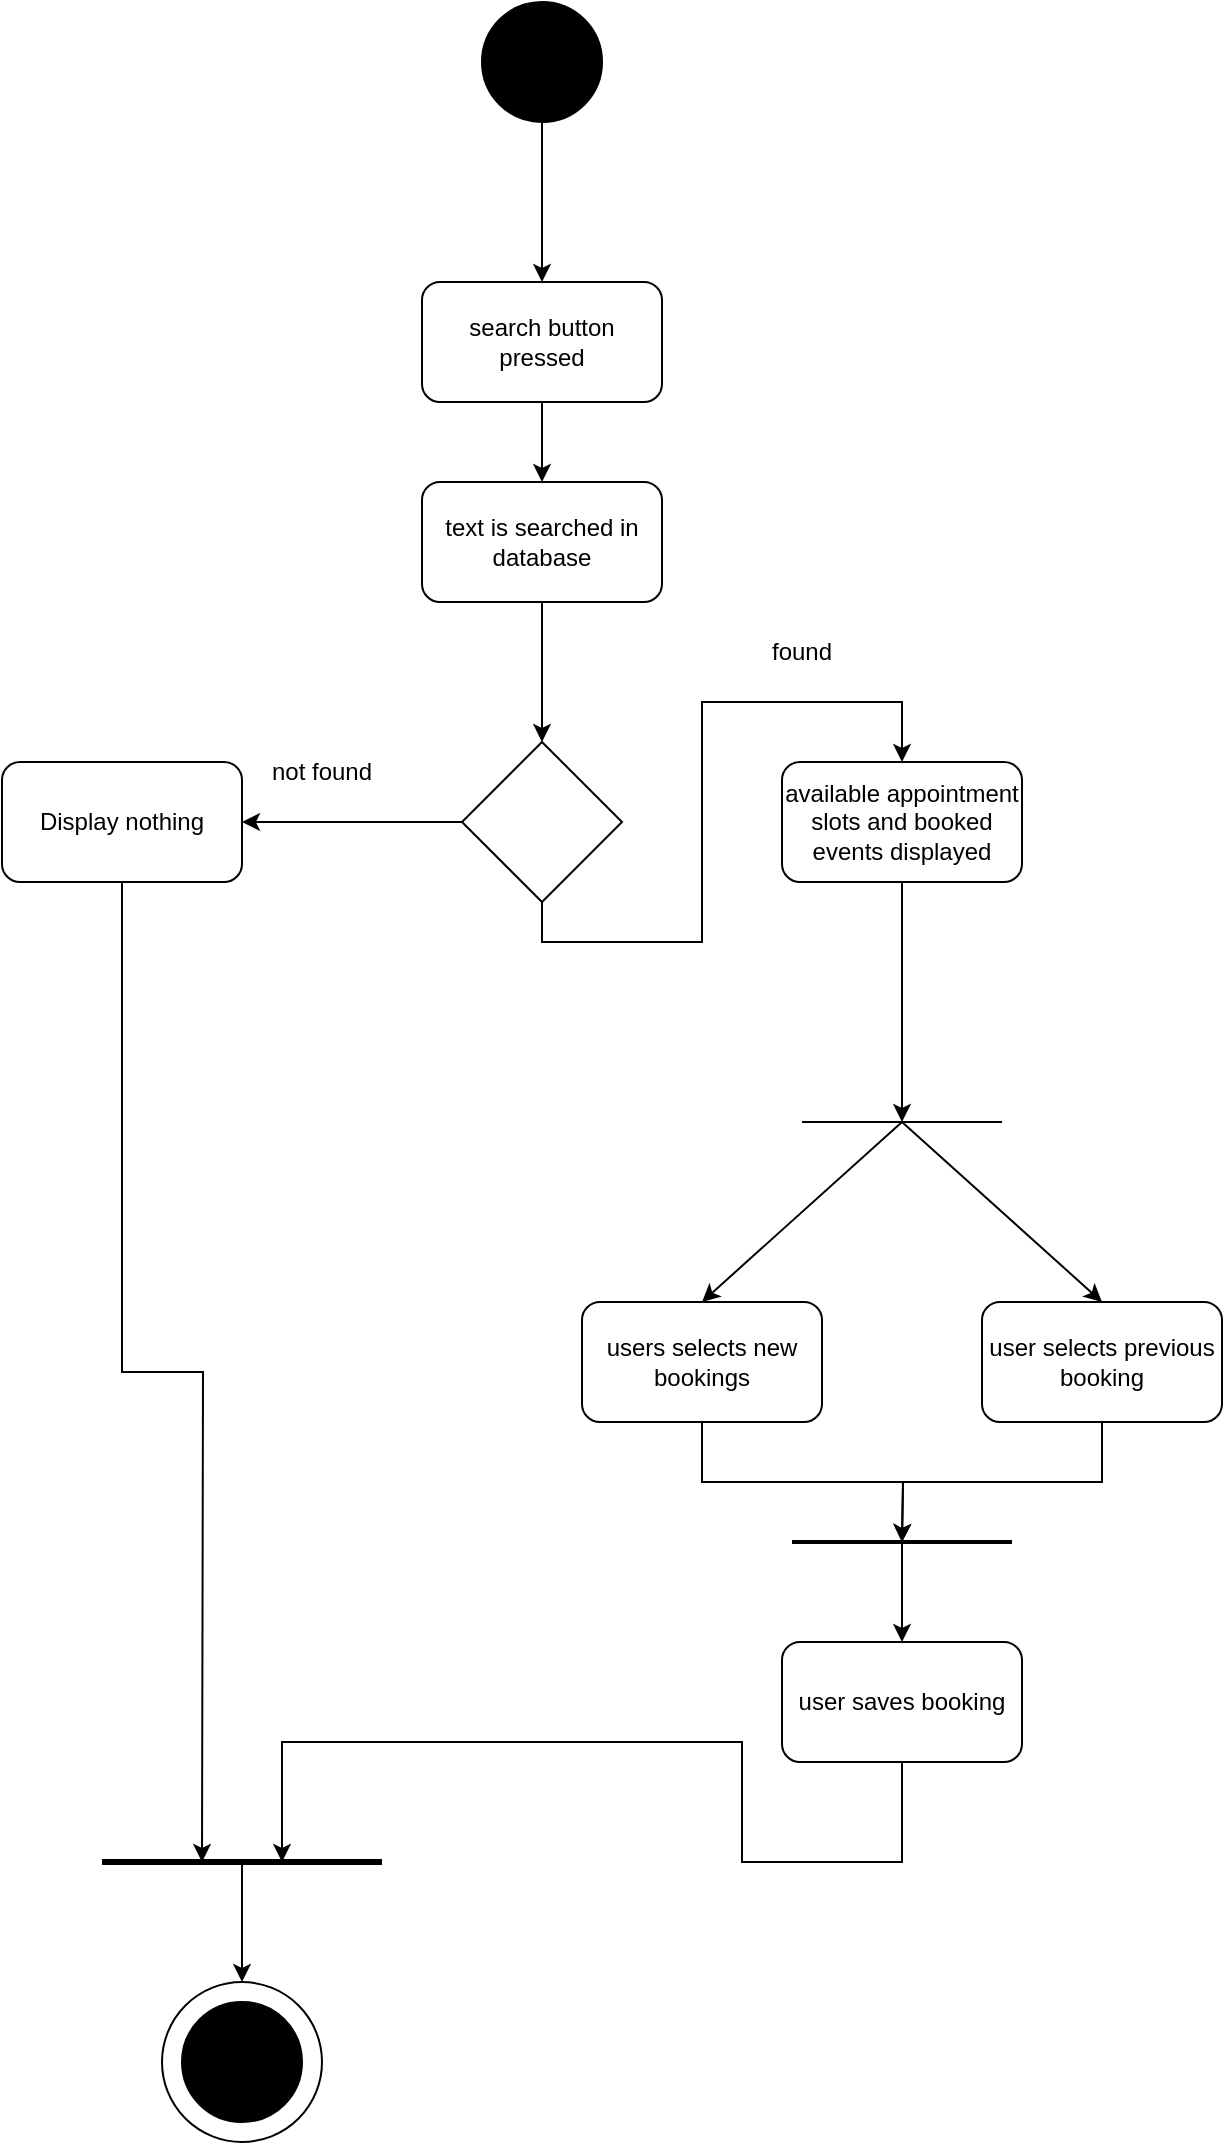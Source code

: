 <mxfile version="21.2.7" type="device">
  <diagram id="C5RBs43oDa-KdzZeNtuy" name="Page-1">
    <mxGraphModel dx="877" dy="1290" grid="1" gridSize="10" guides="1" tooltips="1" connect="1" arrows="1" fold="1" page="1" pageScale="1" pageWidth="827" pageHeight="1169" math="0" shadow="0">
      <root>
        <mxCell id="WIyWlLk6GJQsqaUBKTNV-0" />
        <mxCell id="WIyWlLk6GJQsqaUBKTNV-1" parent="WIyWlLk6GJQsqaUBKTNV-0" />
        <mxCell id="qMMXL5WVW3YHnExU_jwq-0" value="" style="ellipse;whiteSpace=wrap;html=1;aspect=fixed;fillColor=#000000;" vertex="1" parent="WIyWlLk6GJQsqaUBKTNV-1">
          <mxGeometry x="250" y="50" width="60" height="60" as="geometry" />
        </mxCell>
        <mxCell id="qMMXL5WVW3YHnExU_jwq-1" value="" style="endArrow=classic;html=1;rounded=0;exitX=0.5;exitY=1;exitDx=0;exitDy=0;" edge="1" parent="WIyWlLk6GJQsqaUBKTNV-1" source="qMMXL5WVW3YHnExU_jwq-0">
          <mxGeometry width="50" height="50" relative="1" as="geometry">
            <mxPoint x="320" y="410" as="sourcePoint" />
            <mxPoint x="280" y="190" as="targetPoint" />
          </mxGeometry>
        </mxCell>
        <mxCell id="qMMXL5WVW3YHnExU_jwq-4" style="edgeStyle=orthogonalEdgeStyle;rounded=0;orthogonalLoop=1;jettySize=auto;html=1;exitX=0.5;exitY=1;exitDx=0;exitDy=0;" edge="1" parent="WIyWlLk6GJQsqaUBKTNV-1" source="qMMXL5WVW3YHnExU_jwq-2" target="qMMXL5WVW3YHnExU_jwq-5">
          <mxGeometry relative="1" as="geometry">
            <mxPoint x="280" y="320" as="targetPoint" />
          </mxGeometry>
        </mxCell>
        <mxCell id="qMMXL5WVW3YHnExU_jwq-2" value="search button pressed" style="rounded=1;whiteSpace=wrap;html=1;" vertex="1" parent="WIyWlLk6GJQsqaUBKTNV-1">
          <mxGeometry x="220" y="190" width="120" height="60" as="geometry" />
        </mxCell>
        <mxCell id="qMMXL5WVW3YHnExU_jwq-14" style="edgeStyle=orthogonalEdgeStyle;rounded=0;orthogonalLoop=1;jettySize=auto;html=1;exitX=0.5;exitY=1;exitDx=0;exitDy=0;entryX=0.5;entryY=0;entryDx=0;entryDy=0;" edge="1" parent="WIyWlLk6GJQsqaUBKTNV-1" source="qMMXL5WVW3YHnExU_jwq-5" target="qMMXL5WVW3YHnExU_jwq-13">
          <mxGeometry relative="1" as="geometry" />
        </mxCell>
        <mxCell id="qMMXL5WVW3YHnExU_jwq-5" value="text is searched in database" style="rounded=1;whiteSpace=wrap;html=1;" vertex="1" parent="WIyWlLk6GJQsqaUBKTNV-1">
          <mxGeometry x="220" y="290" width="120" height="60" as="geometry" />
        </mxCell>
        <mxCell id="qMMXL5WVW3YHnExU_jwq-9" style="edgeStyle=orthogonalEdgeStyle;rounded=0;orthogonalLoop=1;jettySize=auto;html=1;" edge="1" parent="WIyWlLk6GJQsqaUBKTNV-1" source="qMMXL5WVW3YHnExU_jwq-7">
          <mxGeometry relative="1" as="geometry">
            <mxPoint x="460" y="610" as="targetPoint" />
          </mxGeometry>
        </mxCell>
        <mxCell id="qMMXL5WVW3YHnExU_jwq-7" value="available appointment slots and booked events displayed" style="rounded=1;whiteSpace=wrap;html=1;" vertex="1" parent="WIyWlLk6GJQsqaUBKTNV-1">
          <mxGeometry x="400" y="430" width="120" height="60" as="geometry" />
        </mxCell>
        <mxCell id="qMMXL5WVW3YHnExU_jwq-26" style="edgeStyle=orthogonalEdgeStyle;rounded=0;orthogonalLoop=1;jettySize=auto;html=1;exitX=0.5;exitY=1;exitDx=0;exitDy=0;" edge="1" parent="WIyWlLk6GJQsqaUBKTNV-1" source="qMMXL5WVW3YHnExU_jwq-10">
          <mxGeometry relative="1" as="geometry">
            <mxPoint x="460" y="820" as="targetPoint" />
          </mxGeometry>
        </mxCell>
        <mxCell id="qMMXL5WVW3YHnExU_jwq-10" value="users selects new bookings" style="rounded=1;whiteSpace=wrap;html=1;" vertex="1" parent="WIyWlLk6GJQsqaUBKTNV-1">
          <mxGeometry x="300" y="700" width="120" height="60" as="geometry" />
        </mxCell>
        <mxCell id="qMMXL5WVW3YHnExU_jwq-11" value="" style="shape=link;html=1;rounded=0;width=0;" edge="1" parent="WIyWlLk6GJQsqaUBKTNV-1">
          <mxGeometry width="100" relative="1" as="geometry">
            <mxPoint x="410" y="610" as="sourcePoint" />
            <mxPoint x="510" y="610" as="targetPoint" />
          </mxGeometry>
        </mxCell>
        <mxCell id="qMMXL5WVW3YHnExU_jwq-17" style="edgeStyle=orthogonalEdgeStyle;rounded=0;orthogonalLoop=1;jettySize=auto;html=1;exitX=0.5;exitY=1;exitDx=0;exitDy=0;entryX=0.5;entryY=0;entryDx=0;entryDy=0;" edge="1" parent="WIyWlLk6GJQsqaUBKTNV-1" source="qMMXL5WVW3YHnExU_jwq-13" target="qMMXL5WVW3YHnExU_jwq-7">
          <mxGeometry relative="1" as="geometry" />
        </mxCell>
        <mxCell id="qMMXL5WVW3YHnExU_jwq-19" style="edgeStyle=orthogonalEdgeStyle;rounded=0;orthogonalLoop=1;jettySize=auto;html=1;exitX=0;exitY=0.5;exitDx=0;exitDy=0;entryX=1;entryY=0.5;entryDx=0;entryDy=0;" edge="1" parent="WIyWlLk6GJQsqaUBKTNV-1" source="qMMXL5WVW3YHnExU_jwq-13" target="qMMXL5WVW3YHnExU_jwq-20">
          <mxGeometry relative="1" as="geometry">
            <mxPoint x="130" y="460" as="targetPoint" />
          </mxGeometry>
        </mxCell>
        <mxCell id="qMMXL5WVW3YHnExU_jwq-13" value="" style="rhombus;whiteSpace=wrap;html=1;" vertex="1" parent="WIyWlLk6GJQsqaUBKTNV-1">
          <mxGeometry x="240" y="420" width="80" height="80" as="geometry" />
        </mxCell>
        <mxCell id="qMMXL5WVW3YHnExU_jwq-16" value="not found" style="text;html=1;strokeColor=none;fillColor=none;align=center;verticalAlign=middle;whiteSpace=wrap;rounded=0;" vertex="1" parent="WIyWlLk6GJQsqaUBKTNV-1">
          <mxGeometry x="140" y="420" width="60" height="30" as="geometry" />
        </mxCell>
        <mxCell id="qMMXL5WVW3YHnExU_jwq-35" style="edgeStyle=orthogonalEdgeStyle;rounded=0;orthogonalLoop=1;jettySize=auto;html=1;exitX=0.5;exitY=1;exitDx=0;exitDy=0;" edge="1" parent="WIyWlLk6GJQsqaUBKTNV-1" source="qMMXL5WVW3YHnExU_jwq-20">
          <mxGeometry relative="1" as="geometry">
            <mxPoint x="110" y="980" as="targetPoint" />
          </mxGeometry>
        </mxCell>
        <mxCell id="qMMXL5WVW3YHnExU_jwq-20" value="Display nothing" style="rounded=1;whiteSpace=wrap;html=1;" vertex="1" parent="WIyWlLk6GJQsqaUBKTNV-1">
          <mxGeometry x="10" y="430" width="120" height="60" as="geometry" />
        </mxCell>
        <mxCell id="qMMXL5WVW3YHnExU_jwq-21" value="found" style="text;html=1;strokeColor=none;fillColor=none;align=center;verticalAlign=middle;whiteSpace=wrap;rounded=0;" vertex="1" parent="WIyWlLk6GJQsqaUBKTNV-1">
          <mxGeometry x="380" y="360" width="60" height="30" as="geometry" />
        </mxCell>
        <mxCell id="qMMXL5WVW3YHnExU_jwq-22" value="" style="endArrow=classic;html=1;rounded=0;entryX=0.5;entryY=0;entryDx=0;entryDy=0;" edge="1" parent="WIyWlLk6GJQsqaUBKTNV-1" target="qMMXL5WVW3YHnExU_jwq-10">
          <mxGeometry width="50" height="50" relative="1" as="geometry">
            <mxPoint x="460" y="610" as="sourcePoint" />
            <mxPoint x="460" y="630" as="targetPoint" />
          </mxGeometry>
        </mxCell>
        <mxCell id="qMMXL5WVW3YHnExU_jwq-23" value="" style="endArrow=classic;html=1;rounded=0;" edge="1" parent="WIyWlLk6GJQsqaUBKTNV-1">
          <mxGeometry width="50" height="50" relative="1" as="geometry">
            <mxPoint x="460" y="610" as="sourcePoint" />
            <mxPoint x="560" y="700" as="targetPoint" />
          </mxGeometry>
        </mxCell>
        <mxCell id="qMMXL5WVW3YHnExU_jwq-27" style="edgeStyle=orthogonalEdgeStyle;rounded=0;orthogonalLoop=1;jettySize=auto;html=1;exitX=0.5;exitY=1;exitDx=0;exitDy=0;" edge="1" parent="WIyWlLk6GJQsqaUBKTNV-1" source="qMMXL5WVW3YHnExU_jwq-24">
          <mxGeometry relative="1" as="geometry">
            <mxPoint x="460" y="820" as="targetPoint" />
          </mxGeometry>
        </mxCell>
        <mxCell id="qMMXL5WVW3YHnExU_jwq-24" value="user selects previous booking" style="rounded=1;whiteSpace=wrap;html=1;" vertex="1" parent="WIyWlLk6GJQsqaUBKTNV-1">
          <mxGeometry x="500" y="700" width="120" height="60" as="geometry" />
        </mxCell>
        <mxCell id="qMMXL5WVW3YHnExU_jwq-25" value="" style="endArrow=none;html=1;rounded=0;strokeWidth=2;" edge="1" parent="WIyWlLk6GJQsqaUBKTNV-1">
          <mxGeometry width="50" height="50" relative="1" as="geometry">
            <mxPoint x="405" y="820" as="sourcePoint" />
            <mxPoint x="515" y="820" as="targetPoint" />
          </mxGeometry>
        </mxCell>
        <mxCell id="qMMXL5WVW3YHnExU_jwq-31" style="edgeStyle=orthogonalEdgeStyle;rounded=0;orthogonalLoop=1;jettySize=auto;html=1;exitX=0.5;exitY=1;exitDx=0;exitDy=0;" edge="1" parent="WIyWlLk6GJQsqaUBKTNV-1" source="qMMXL5WVW3YHnExU_jwq-28">
          <mxGeometry relative="1" as="geometry">
            <mxPoint x="150" y="980" as="targetPoint" />
            <Array as="points">
              <mxPoint x="380" y="980" />
              <mxPoint x="380" y="920" />
            </Array>
          </mxGeometry>
        </mxCell>
        <mxCell id="qMMXL5WVW3YHnExU_jwq-28" value="user saves booking" style="rounded=1;whiteSpace=wrap;html=1;" vertex="1" parent="WIyWlLk6GJQsqaUBKTNV-1">
          <mxGeometry x="400" y="870" width="120" height="60" as="geometry" />
        </mxCell>
        <mxCell id="qMMXL5WVW3YHnExU_jwq-29" value="" style="endArrow=classic;html=1;rounded=0;" edge="1" parent="WIyWlLk6GJQsqaUBKTNV-1" target="qMMXL5WVW3YHnExU_jwq-28">
          <mxGeometry width="50" height="50" relative="1" as="geometry">
            <mxPoint x="460" y="820" as="sourcePoint" />
            <mxPoint x="510" y="770" as="targetPoint" />
          </mxGeometry>
        </mxCell>
        <mxCell id="qMMXL5WVW3YHnExU_jwq-32" value="" style="ellipse;whiteSpace=wrap;html=1;aspect=fixed;" vertex="1" parent="WIyWlLk6GJQsqaUBKTNV-1">
          <mxGeometry x="90" y="1040" width="80" height="80" as="geometry" />
        </mxCell>
        <mxCell id="qMMXL5WVW3YHnExU_jwq-33" value="" style="ellipse;whiteSpace=wrap;html=1;aspect=fixed;fillColor=#000000;" vertex="1" parent="WIyWlLk6GJQsqaUBKTNV-1">
          <mxGeometry x="100" y="1050" width="60" height="60" as="geometry" />
        </mxCell>
        <mxCell id="qMMXL5WVW3YHnExU_jwq-36" value="" style="endArrow=none;html=1;rounded=0;strokeWidth=3;" edge="1" parent="WIyWlLk6GJQsqaUBKTNV-1">
          <mxGeometry width="50" height="50" relative="1" as="geometry">
            <mxPoint x="60" y="980" as="sourcePoint" />
            <mxPoint x="200" y="980" as="targetPoint" />
          </mxGeometry>
        </mxCell>
        <mxCell id="qMMXL5WVW3YHnExU_jwq-38" value="" style="endArrow=classic;html=1;rounded=0;entryX=0.5;entryY=0;entryDx=0;entryDy=0;" edge="1" parent="WIyWlLk6GJQsqaUBKTNV-1" target="qMMXL5WVW3YHnExU_jwq-32">
          <mxGeometry width="50" height="50" relative="1" as="geometry">
            <mxPoint x="130" y="980" as="sourcePoint" />
            <mxPoint x="120" y="1030" as="targetPoint" />
            <Array as="points">
              <mxPoint x="130" y="1000" />
            </Array>
          </mxGeometry>
        </mxCell>
      </root>
    </mxGraphModel>
  </diagram>
</mxfile>
